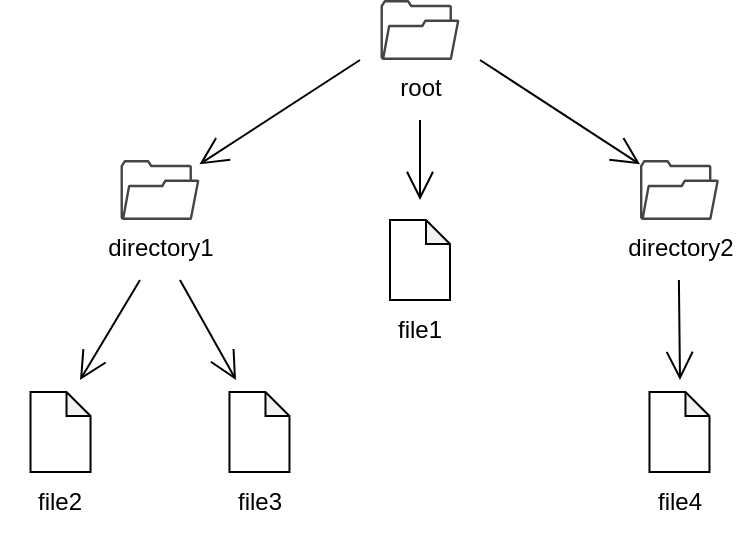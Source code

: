 <mxfile version="21.2.8" type="device">
  <diagram id="C5RBs43oDa-KdzZeNtuy" name="Page-1">
    <mxGraphModel dx="1195" dy="703" grid="1" gridSize="10" guides="1" tooltips="1" connect="1" arrows="1" fold="1" page="1" pageScale="1" pageWidth="827" pageHeight="1169" math="0" shadow="0">
      <root>
        <mxCell id="WIyWlLk6GJQsqaUBKTNV-0" />
        <mxCell id="WIyWlLk6GJQsqaUBKTNV-1" parent="WIyWlLk6GJQsqaUBKTNV-0" />
        <mxCell id="eClR7Fw50EL44MByxG-4-2" value="root" style="sketch=0;pointerEvents=1;shadow=0;dashed=0;html=1;strokeColor=none;fillColor=#434445;aspect=fixed;labelPosition=center;verticalLabelPosition=bottom;verticalAlign=top;align=center;outlineConnect=0;shape=mxgraph.vvd.folder;" vertex="1" parent="WIyWlLk6GJQsqaUBKTNV-1">
          <mxGeometry x="350.26" y="80" width="39.48" height="30" as="geometry" />
        </mxCell>
        <mxCell id="eClR7Fw50EL44MByxG-4-5" value="" style="group" vertex="1" connectable="0" parent="WIyWlLk6GJQsqaUBKTNV-1">
          <mxGeometry x="340" y="190" width="60" height="70" as="geometry" />
        </mxCell>
        <mxCell id="eClR7Fw50EL44MByxG-4-1" value="" style="shape=note;whiteSpace=wrap;html=1;backgroundOutline=1;darkOpacity=0.05;size=12;" vertex="1" parent="eClR7Fw50EL44MByxG-4-5">
          <mxGeometry x="15" width="30" height="40" as="geometry" />
        </mxCell>
        <mxCell id="eClR7Fw50EL44MByxG-4-4" value="file1" style="text;html=1;strokeColor=none;fillColor=none;align=center;verticalAlign=middle;whiteSpace=wrap;rounded=0;" vertex="1" parent="eClR7Fw50EL44MByxG-4-5">
          <mxGeometry y="40" width="60" height="30" as="geometry" />
        </mxCell>
        <mxCell id="eClR7Fw50EL44MByxG-4-6" value="directory1" style="sketch=0;pointerEvents=1;shadow=0;dashed=0;html=1;strokeColor=none;fillColor=#434445;aspect=fixed;labelPosition=center;verticalLabelPosition=bottom;verticalAlign=top;align=center;outlineConnect=0;shape=mxgraph.vvd.folder;" vertex="1" parent="WIyWlLk6GJQsqaUBKTNV-1">
          <mxGeometry x="220.26" y="160" width="39.48" height="30" as="geometry" />
        </mxCell>
        <mxCell id="eClR7Fw50EL44MByxG-4-7" value="directory2" style="sketch=0;pointerEvents=1;shadow=0;dashed=0;html=1;strokeColor=none;fillColor=#434445;aspect=fixed;labelPosition=center;verticalLabelPosition=bottom;verticalAlign=top;align=center;outlineConnect=0;shape=mxgraph.vvd.folder;" vertex="1" parent="WIyWlLk6GJQsqaUBKTNV-1">
          <mxGeometry x="480" y="160" width="39.48" height="30" as="geometry" />
        </mxCell>
        <mxCell id="eClR7Fw50EL44MByxG-4-8" value="" style="group" vertex="1" connectable="0" parent="WIyWlLk6GJQsqaUBKTNV-1">
          <mxGeometry x="160.26" y="276" width="60" height="70" as="geometry" />
        </mxCell>
        <mxCell id="eClR7Fw50EL44MByxG-4-9" value="" style="shape=note;whiteSpace=wrap;html=1;backgroundOutline=1;darkOpacity=0.05;size=12;" vertex="1" parent="eClR7Fw50EL44MByxG-4-8">
          <mxGeometry x="15" width="30" height="40" as="geometry" />
        </mxCell>
        <mxCell id="eClR7Fw50EL44MByxG-4-10" value="file2" style="text;html=1;strokeColor=none;fillColor=none;align=center;verticalAlign=middle;whiteSpace=wrap;rounded=0;" vertex="1" parent="eClR7Fw50EL44MByxG-4-8">
          <mxGeometry y="40" width="60" height="30" as="geometry" />
        </mxCell>
        <mxCell id="eClR7Fw50EL44MByxG-4-11" value="" style="group" vertex="1" connectable="0" parent="WIyWlLk6GJQsqaUBKTNV-1">
          <mxGeometry x="259.74" y="276" width="60" height="70" as="geometry" />
        </mxCell>
        <mxCell id="eClR7Fw50EL44MByxG-4-12" value="" style="shape=note;whiteSpace=wrap;html=1;backgroundOutline=1;darkOpacity=0.05;size=12;" vertex="1" parent="eClR7Fw50EL44MByxG-4-11">
          <mxGeometry x="15" width="30" height="40" as="geometry" />
        </mxCell>
        <mxCell id="eClR7Fw50EL44MByxG-4-13" value="file3" style="text;html=1;strokeColor=none;fillColor=none;align=center;verticalAlign=middle;whiteSpace=wrap;rounded=0;" vertex="1" parent="eClR7Fw50EL44MByxG-4-11">
          <mxGeometry y="40" width="60" height="30" as="geometry" />
        </mxCell>
        <mxCell id="eClR7Fw50EL44MByxG-4-14" value="" style="group" vertex="1" connectable="0" parent="WIyWlLk6GJQsqaUBKTNV-1">
          <mxGeometry x="469.74" y="276" width="60" height="70" as="geometry" />
        </mxCell>
        <mxCell id="eClR7Fw50EL44MByxG-4-15" value="" style="shape=note;whiteSpace=wrap;html=1;backgroundOutline=1;darkOpacity=0.05;size=12;" vertex="1" parent="eClR7Fw50EL44MByxG-4-14">
          <mxGeometry x="15" width="30" height="40" as="geometry" />
        </mxCell>
        <mxCell id="eClR7Fw50EL44MByxG-4-16" value="file4" style="text;html=1;strokeColor=none;fillColor=none;align=center;verticalAlign=middle;whiteSpace=wrap;rounded=0;" vertex="1" parent="eClR7Fw50EL44MByxG-4-14">
          <mxGeometry y="40" width="60" height="30" as="geometry" />
        </mxCell>
        <mxCell id="eClR7Fw50EL44MByxG-4-18" value="" style="endArrow=open;endFill=1;endSize=12;html=1;rounded=0;" edge="1" parent="WIyWlLk6GJQsqaUBKTNV-1" target="eClR7Fw50EL44MByxG-4-6">
          <mxGeometry width="160" relative="1" as="geometry">
            <mxPoint x="340" y="110" as="sourcePoint" />
            <mxPoint x="450" y="260" as="targetPoint" />
          </mxGeometry>
        </mxCell>
        <mxCell id="eClR7Fw50EL44MByxG-4-19" value="" style="endArrow=open;endFill=1;endSize=12;html=1;rounded=0;" edge="1" parent="WIyWlLk6GJQsqaUBKTNV-1" target="eClR7Fw50EL44MByxG-4-7">
          <mxGeometry width="160" relative="1" as="geometry">
            <mxPoint x="400" y="110" as="sourcePoint" />
            <mxPoint x="270" y="173" as="targetPoint" />
          </mxGeometry>
        </mxCell>
        <mxCell id="eClR7Fw50EL44MByxG-4-20" value="" style="endArrow=open;endFill=1;endSize=12;html=1;rounded=0;" edge="1" parent="WIyWlLk6GJQsqaUBKTNV-1">
          <mxGeometry width="160" relative="1" as="geometry">
            <mxPoint x="370" y="140" as="sourcePoint" />
            <mxPoint x="370" y="180" as="targetPoint" />
          </mxGeometry>
        </mxCell>
        <mxCell id="eClR7Fw50EL44MByxG-4-21" value="" style="endArrow=open;endFill=1;endSize=12;html=1;rounded=0;" edge="1" parent="WIyWlLk6GJQsqaUBKTNV-1">
          <mxGeometry width="160" relative="1" as="geometry">
            <mxPoint x="230" y="220" as="sourcePoint" />
            <mxPoint x="200" y="270" as="targetPoint" />
          </mxGeometry>
        </mxCell>
        <mxCell id="eClR7Fw50EL44MByxG-4-24" value="" style="endArrow=open;endFill=1;endSize=12;html=1;rounded=0;" edge="1" parent="WIyWlLk6GJQsqaUBKTNV-1">
          <mxGeometry width="160" relative="1" as="geometry">
            <mxPoint x="250" y="220" as="sourcePoint" />
            <mxPoint x="278" y="270" as="targetPoint" />
          </mxGeometry>
        </mxCell>
        <mxCell id="eClR7Fw50EL44MByxG-4-25" value="" style="endArrow=open;endFill=1;endSize=12;html=1;rounded=0;" edge="1" parent="WIyWlLk6GJQsqaUBKTNV-1">
          <mxGeometry width="160" relative="1" as="geometry">
            <mxPoint x="499.45" y="220" as="sourcePoint" />
            <mxPoint x="500" y="270" as="targetPoint" />
          </mxGeometry>
        </mxCell>
      </root>
    </mxGraphModel>
  </diagram>
</mxfile>
